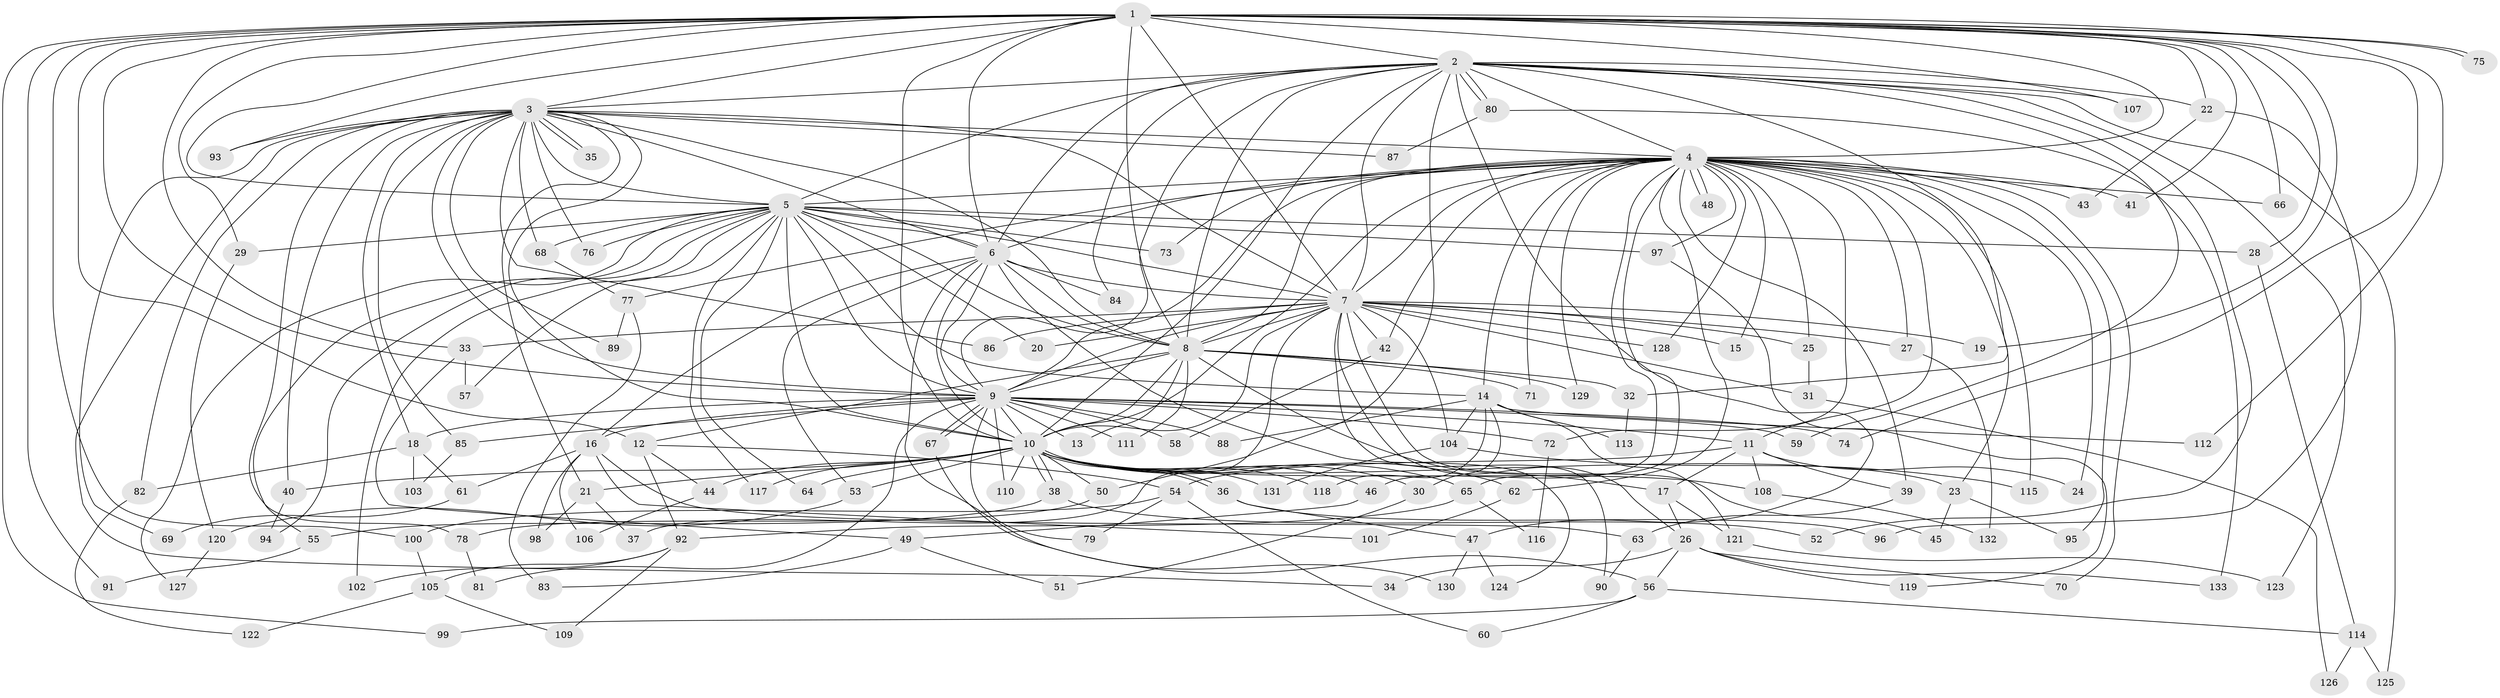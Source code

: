 // Generated by graph-tools (version 1.1) at 2025/11/02/27/25 16:11:03]
// undirected, 133 vertices, 291 edges
graph export_dot {
graph [start="1"]
  node [color=gray90,style=filled];
  1;
  2;
  3;
  4;
  5;
  6;
  7;
  8;
  9;
  10;
  11;
  12;
  13;
  14;
  15;
  16;
  17;
  18;
  19;
  20;
  21;
  22;
  23;
  24;
  25;
  26;
  27;
  28;
  29;
  30;
  31;
  32;
  33;
  34;
  35;
  36;
  37;
  38;
  39;
  40;
  41;
  42;
  43;
  44;
  45;
  46;
  47;
  48;
  49;
  50;
  51;
  52;
  53;
  54;
  55;
  56;
  57;
  58;
  59;
  60;
  61;
  62;
  63;
  64;
  65;
  66;
  67;
  68;
  69;
  70;
  71;
  72;
  73;
  74;
  75;
  76;
  77;
  78;
  79;
  80;
  81;
  82;
  83;
  84;
  85;
  86;
  87;
  88;
  89;
  90;
  91;
  92;
  93;
  94;
  95;
  96;
  97;
  98;
  99;
  100;
  101;
  102;
  103;
  104;
  105;
  106;
  107;
  108;
  109;
  110;
  111;
  112;
  113;
  114;
  115;
  116;
  117;
  118;
  119;
  120;
  121;
  122;
  123;
  124;
  125;
  126;
  127;
  128;
  129;
  130;
  131;
  132;
  133;
  1 -- 2;
  1 -- 3;
  1 -- 4;
  1 -- 5;
  1 -- 6;
  1 -- 7;
  1 -- 8;
  1 -- 9;
  1 -- 10;
  1 -- 12;
  1 -- 19;
  1 -- 22;
  1 -- 28;
  1 -- 29;
  1 -- 33;
  1 -- 41;
  1 -- 66;
  1 -- 74;
  1 -- 75;
  1 -- 75;
  1 -- 91;
  1 -- 93;
  1 -- 99;
  1 -- 100;
  1 -- 107;
  1 -- 112;
  2 -- 3;
  2 -- 4;
  2 -- 5;
  2 -- 6;
  2 -- 7;
  2 -- 8;
  2 -- 9;
  2 -- 10;
  2 -- 22;
  2 -- 32;
  2 -- 47;
  2 -- 50;
  2 -- 52;
  2 -- 59;
  2 -- 80;
  2 -- 80;
  2 -- 84;
  2 -- 107;
  2 -- 123;
  2 -- 125;
  3 -- 4;
  3 -- 5;
  3 -- 6;
  3 -- 7;
  3 -- 8;
  3 -- 9;
  3 -- 10;
  3 -- 18;
  3 -- 21;
  3 -- 34;
  3 -- 35;
  3 -- 35;
  3 -- 40;
  3 -- 68;
  3 -- 69;
  3 -- 76;
  3 -- 78;
  3 -- 82;
  3 -- 85;
  3 -- 86;
  3 -- 87;
  3 -- 89;
  3 -- 93;
  4 -- 5;
  4 -- 6;
  4 -- 7;
  4 -- 8;
  4 -- 9;
  4 -- 10;
  4 -- 11;
  4 -- 14;
  4 -- 15;
  4 -- 23;
  4 -- 24;
  4 -- 25;
  4 -- 27;
  4 -- 39;
  4 -- 41;
  4 -- 42;
  4 -- 43;
  4 -- 46;
  4 -- 48;
  4 -- 48;
  4 -- 62;
  4 -- 65;
  4 -- 66;
  4 -- 70;
  4 -- 71;
  4 -- 72;
  4 -- 73;
  4 -- 77;
  4 -- 95;
  4 -- 97;
  4 -- 115;
  4 -- 128;
  4 -- 129;
  5 -- 6;
  5 -- 7;
  5 -- 8;
  5 -- 9;
  5 -- 10;
  5 -- 14;
  5 -- 20;
  5 -- 28;
  5 -- 29;
  5 -- 55;
  5 -- 57;
  5 -- 64;
  5 -- 68;
  5 -- 73;
  5 -- 76;
  5 -- 94;
  5 -- 97;
  5 -- 102;
  5 -- 117;
  5 -- 127;
  6 -- 7;
  6 -- 8;
  6 -- 9;
  6 -- 10;
  6 -- 16;
  6 -- 53;
  6 -- 56;
  6 -- 84;
  6 -- 124;
  7 -- 8;
  7 -- 9;
  7 -- 10;
  7 -- 15;
  7 -- 19;
  7 -- 20;
  7 -- 25;
  7 -- 26;
  7 -- 27;
  7 -- 31;
  7 -- 33;
  7 -- 37;
  7 -- 42;
  7 -- 45;
  7 -- 86;
  7 -- 90;
  7 -- 104;
  7 -- 128;
  8 -- 9;
  8 -- 10;
  8 -- 12;
  8 -- 13;
  8 -- 17;
  8 -- 32;
  8 -- 71;
  8 -- 111;
  8 -- 129;
  9 -- 10;
  9 -- 11;
  9 -- 13;
  9 -- 16;
  9 -- 18;
  9 -- 58;
  9 -- 59;
  9 -- 67;
  9 -- 67;
  9 -- 72;
  9 -- 74;
  9 -- 79;
  9 -- 81;
  9 -- 85;
  9 -- 88;
  9 -- 110;
  9 -- 111;
  10 -- 21;
  10 -- 23;
  10 -- 30;
  10 -- 36;
  10 -- 36;
  10 -- 38;
  10 -- 38;
  10 -- 40;
  10 -- 44;
  10 -- 46;
  10 -- 50;
  10 -- 53;
  10 -- 62;
  10 -- 64;
  10 -- 65;
  10 -- 108;
  10 -- 110;
  10 -- 117;
  10 -- 118;
  10 -- 131;
  11 -- 17;
  11 -- 24;
  11 -- 39;
  11 -- 54;
  11 -- 108;
  12 -- 44;
  12 -- 54;
  12 -- 92;
  14 -- 30;
  14 -- 88;
  14 -- 104;
  14 -- 112;
  14 -- 113;
  14 -- 118;
  14 -- 121;
  16 -- 61;
  16 -- 63;
  16 -- 98;
  16 -- 101;
  16 -- 106;
  17 -- 26;
  17 -- 121;
  18 -- 61;
  18 -- 82;
  18 -- 103;
  21 -- 37;
  21 -- 98;
  22 -- 43;
  22 -- 96;
  23 -- 45;
  23 -- 95;
  25 -- 31;
  26 -- 34;
  26 -- 56;
  26 -- 70;
  26 -- 119;
  26 -- 133;
  27 -- 132;
  28 -- 114;
  29 -- 120;
  30 -- 51;
  31 -- 126;
  32 -- 113;
  33 -- 49;
  33 -- 57;
  36 -- 47;
  36 -- 96;
  38 -- 52;
  38 -- 55;
  39 -- 63;
  40 -- 94;
  42 -- 58;
  44 -- 106;
  46 -- 49;
  47 -- 124;
  47 -- 130;
  49 -- 51;
  49 -- 83;
  50 -- 78;
  53 -- 120;
  54 -- 60;
  54 -- 79;
  54 -- 100;
  55 -- 91;
  56 -- 60;
  56 -- 99;
  56 -- 114;
  61 -- 69;
  62 -- 101;
  63 -- 90;
  65 -- 92;
  65 -- 116;
  67 -- 130;
  68 -- 77;
  72 -- 116;
  77 -- 83;
  77 -- 89;
  78 -- 81;
  80 -- 87;
  80 -- 133;
  82 -- 122;
  85 -- 103;
  92 -- 102;
  92 -- 105;
  92 -- 109;
  97 -- 119;
  100 -- 105;
  104 -- 115;
  104 -- 131;
  105 -- 109;
  105 -- 122;
  108 -- 132;
  114 -- 125;
  114 -- 126;
  120 -- 127;
  121 -- 123;
}
